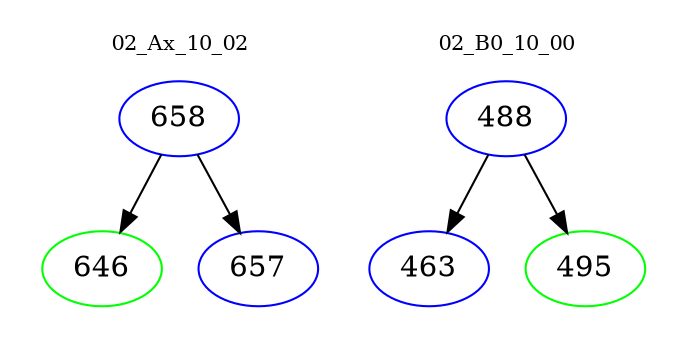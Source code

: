 digraph{
subgraph cluster_0 {
color = white
label = "02_Ax_10_02";
fontsize=10;
T0_658 [label="658", color="blue"]
T0_658 -> T0_646 [color="black"]
T0_646 [label="646", color="green"]
T0_658 -> T0_657 [color="black"]
T0_657 [label="657", color="blue"]
}
subgraph cluster_1 {
color = white
label = "02_B0_10_00";
fontsize=10;
T1_488 [label="488", color="blue"]
T1_488 -> T1_463 [color="black"]
T1_463 [label="463", color="blue"]
T1_488 -> T1_495 [color="black"]
T1_495 [label="495", color="green"]
}
}
